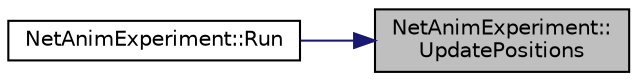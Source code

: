 digraph "NetAnimExperiment::UpdatePositions"
{
 // LATEX_PDF_SIZE
  edge [fontname="Helvetica",fontsize="10",labelfontname="Helvetica",labelfontsize="10"];
  node [fontname="Helvetica",fontsize="10",shape=record];
  rankdir="RL";
  Node1 [label="NetAnimExperiment::\lUpdatePositions",height=0.2,width=0.4,color="black", fillcolor="grey75", style="filled", fontcolor="black",tooltip="Update positions function."];
  Node1 -> Node2 [dir="back",color="midnightblue",fontsize="10",style="solid",fontname="Helvetica"];
  Node2 [label="NetAnimExperiment::Run",height=0.2,width=0.4,color="black", fillcolor="white", style="filled",URL="$class_net_anim_experiment.html#a63a699997d753ea33b4367ccad6088a3",tooltip="Run function."];
}
